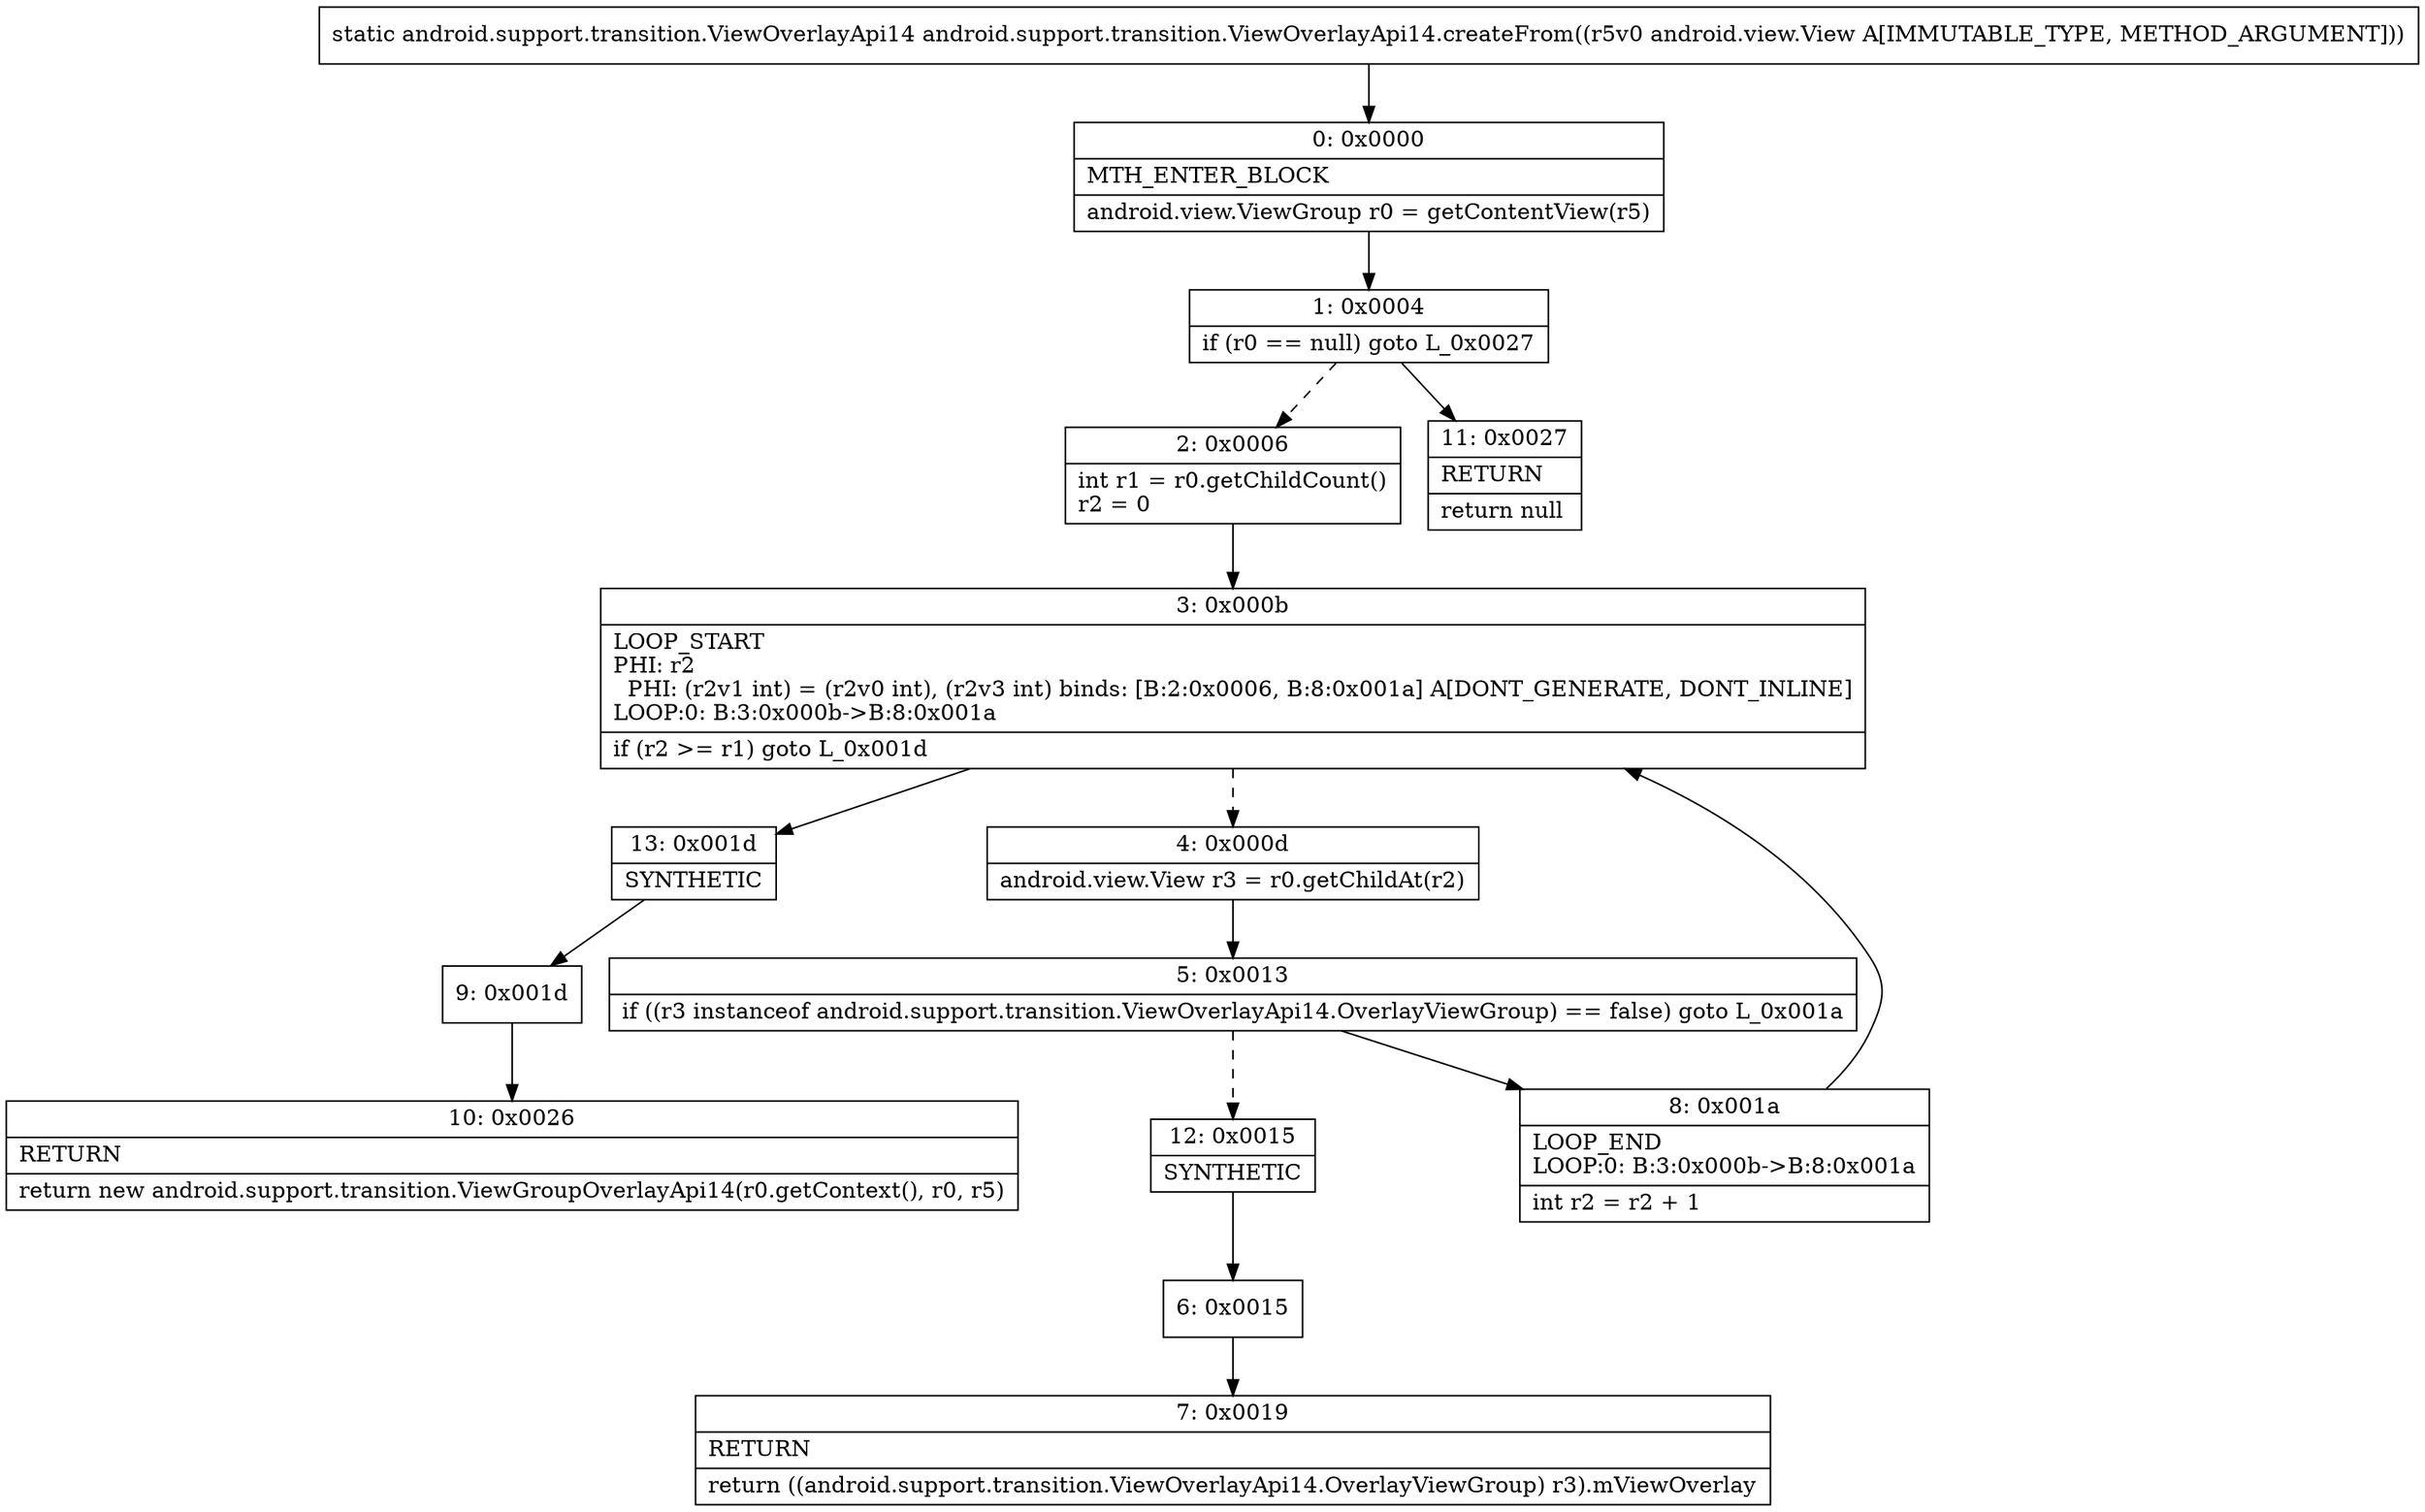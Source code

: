 digraph "CFG forandroid.support.transition.ViewOverlayApi14.createFrom(Landroid\/view\/View;)Landroid\/support\/transition\/ViewOverlayApi14;" {
Node_0 [shape=record,label="{0\:\ 0x0000|MTH_ENTER_BLOCK\l|android.view.ViewGroup r0 = getContentView(r5)\l}"];
Node_1 [shape=record,label="{1\:\ 0x0004|if (r0 == null) goto L_0x0027\l}"];
Node_2 [shape=record,label="{2\:\ 0x0006|int r1 = r0.getChildCount()\lr2 = 0\l}"];
Node_3 [shape=record,label="{3\:\ 0x000b|LOOP_START\lPHI: r2 \l  PHI: (r2v1 int) = (r2v0 int), (r2v3 int) binds: [B:2:0x0006, B:8:0x001a] A[DONT_GENERATE, DONT_INLINE]\lLOOP:0: B:3:0x000b\-\>B:8:0x001a\l|if (r2 \>= r1) goto L_0x001d\l}"];
Node_4 [shape=record,label="{4\:\ 0x000d|android.view.View r3 = r0.getChildAt(r2)\l}"];
Node_5 [shape=record,label="{5\:\ 0x0013|if ((r3 instanceof android.support.transition.ViewOverlayApi14.OverlayViewGroup) == false) goto L_0x001a\l}"];
Node_6 [shape=record,label="{6\:\ 0x0015}"];
Node_7 [shape=record,label="{7\:\ 0x0019|RETURN\l|return ((android.support.transition.ViewOverlayApi14.OverlayViewGroup) r3).mViewOverlay\l}"];
Node_8 [shape=record,label="{8\:\ 0x001a|LOOP_END\lLOOP:0: B:3:0x000b\-\>B:8:0x001a\l|int r2 = r2 + 1\l}"];
Node_9 [shape=record,label="{9\:\ 0x001d}"];
Node_10 [shape=record,label="{10\:\ 0x0026|RETURN\l|return new android.support.transition.ViewGroupOverlayApi14(r0.getContext(), r0, r5)\l}"];
Node_11 [shape=record,label="{11\:\ 0x0027|RETURN\l|return null\l}"];
Node_12 [shape=record,label="{12\:\ 0x0015|SYNTHETIC\l}"];
Node_13 [shape=record,label="{13\:\ 0x001d|SYNTHETIC\l}"];
MethodNode[shape=record,label="{static android.support.transition.ViewOverlayApi14 android.support.transition.ViewOverlayApi14.createFrom((r5v0 android.view.View A[IMMUTABLE_TYPE, METHOD_ARGUMENT])) }"];
MethodNode -> Node_0;
Node_0 -> Node_1;
Node_1 -> Node_2[style=dashed];
Node_1 -> Node_11;
Node_2 -> Node_3;
Node_3 -> Node_4[style=dashed];
Node_3 -> Node_13;
Node_4 -> Node_5;
Node_5 -> Node_8;
Node_5 -> Node_12[style=dashed];
Node_6 -> Node_7;
Node_8 -> Node_3;
Node_9 -> Node_10;
Node_12 -> Node_6;
Node_13 -> Node_9;
}

